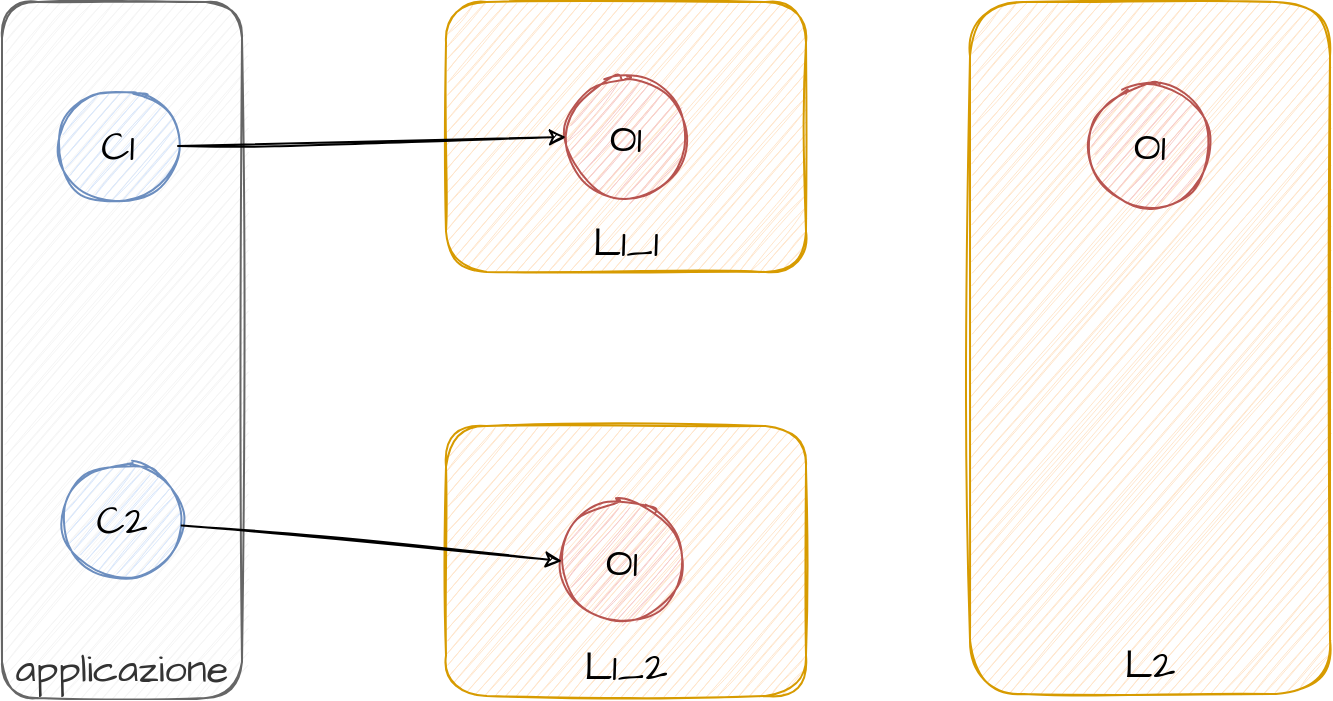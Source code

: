 <mxfile version="16.0.0" type="device"><diagram id="iR7kW6d5z7mH8W_eMVzF" name="Page-1"><mxGraphModel dx="1422" dy="745" grid="0" gridSize="10" guides="1" tooltips="1" connect="1" arrows="1" fold="1" page="1" pageScale="1" pageWidth="827" pageHeight="1169" math="0" shadow="0"><root><mxCell id="0"/><mxCell id="1" parent="0"/><mxCell id="LwVA78MGahFg6l0W7koL-2" value="L1_1" style="rounded=1;whiteSpace=wrap;html=1;sketch=1;hachureGap=4;fontFamily=Architects Daughter;fontSource=https%3A%2F%2Ffonts.googleapis.com%2Fcss%3Ffamily%3DArchitects%2BDaughter;fontSize=20;verticalAlign=bottom;fillColor=#ffe6cc;strokeColor=#d79b00;" parent="1" vertex="1"><mxGeometry x="266" y="144" width="180" height="135" as="geometry"/></mxCell><mxCell id="e_06Ru7B57VhTmzoCGr2-1" value="L1_2" style="rounded=1;whiteSpace=wrap;html=1;sketch=1;hachureGap=4;fontFamily=Architects Daughter;fontSource=https%3A%2F%2Ffonts.googleapis.com%2Fcss%3Ffamily%3DArchitects%2BDaughter;fontSize=20;verticalAlign=bottom;fillColor=#ffe6cc;strokeColor=#d79b00;" vertex="1" parent="1"><mxGeometry x="266" y="356" width="180" height="135" as="geometry"/></mxCell><mxCell id="e_06Ru7B57VhTmzoCGr2-2" value="O1" style="ellipse;whiteSpace=wrap;html=1;aspect=fixed;sketch=1;fontSize=20;fontFamily=Architects Daughter;fontSource=https%3A%2F%2Ffonts.googleapis.com%2Fcss%3Ffamily%3DArchitects%2BDaughter;fillColor=#f8cecc;strokeColor=#b85450;" vertex="1" parent="1"><mxGeometry x="326" y="181.5" width="60" height="60" as="geometry"/></mxCell><mxCell id="e_06Ru7B57VhTmzoCGr2-3" value="O1" style="ellipse;whiteSpace=wrap;html=1;aspect=fixed;sketch=1;fontSize=20;fontFamily=Architects Daughter;fontSource=https%3A%2F%2Ffonts.googleapis.com%2Fcss%3Ffamily%3DArchitects%2BDaughter;fillColor=#f8cecc;strokeColor=#b85450;" vertex="1" parent="1"><mxGeometry x="324" y="393.5" width="60" height="60" as="geometry"/></mxCell><mxCell id="e_06Ru7B57VhTmzoCGr2-4" value="L2" style="rounded=1;whiteSpace=wrap;html=1;sketch=1;hachureGap=4;fontFamily=Architects Daughter;fontSource=https%3A%2F%2Ffonts.googleapis.com%2Fcss%3Ffamily%3DArchitects%2BDaughter;fontSize=20;verticalAlign=bottom;fillColor=#ffe6cc;strokeColor=#d79b00;" vertex="1" parent="1"><mxGeometry x="528" y="144" width="180" height="346" as="geometry"/></mxCell><mxCell id="e_06Ru7B57VhTmzoCGr2-5" value="O1" style="ellipse;whiteSpace=wrap;html=1;aspect=fixed;sketch=1;fontSize=20;fontFamily=Architects Daughter;fontSource=https%3A%2F%2Ffonts.googleapis.com%2Fcss%3Ffamily%3DArchitects%2BDaughter;fillColor=#f8cecc;strokeColor=#b85450;" vertex="1" parent="1"><mxGeometry x="588" y="186" width="60" height="60" as="geometry"/></mxCell><mxCell id="e_06Ru7B57VhTmzoCGr2-6" value="applicazione" style="rounded=1;whiteSpace=wrap;html=1;sketch=1;fontFamily=Architects Daughter;fontSource=https%3A%2F%2Ffonts.googleapis.com%2Fcss%3Ffamily%3DArchitects%2BDaughter;fontSize=20;verticalAlign=bottom;fillColor=#f5f5f5;strokeColor=#666666;fontColor=#333333;" vertex="1" parent="1"><mxGeometry x="44" y="144" width="120" height="348" as="geometry"/></mxCell><mxCell id="e_06Ru7B57VhTmzoCGr2-7" value="C1" style="ellipse;whiteSpace=wrap;html=1;aspect=fixed;sketch=1;fontSize=20;fontFamily=Architects Daughter;fontSource=https%3A%2F%2Ffonts.googleapis.com%2Fcss%3Ffamily%3DArchitects%2BDaughter;fillColor=#dae8fc;strokeColor=#6c8ebf;" vertex="1" parent="1"><mxGeometry x="72" y="186" width="60" height="60" as="geometry"/></mxCell><mxCell id="e_06Ru7B57VhTmzoCGr2-8" value="C2" style="ellipse;whiteSpace=wrap;html=1;aspect=fixed;sketch=1;fontSize=20;fontFamily=Architects Daughter;fontSource=https%3A%2F%2Ffonts.googleapis.com%2Fcss%3Ffamily%3DArchitects%2BDaughter;fillColor=#dae8fc;strokeColor=#6c8ebf;" vertex="1" parent="1"><mxGeometry x="74" y="373" width="60" height="60" as="geometry"/></mxCell><mxCell id="e_06Ru7B57VhTmzoCGr2-10" value="" style="endArrow=classic;html=1;rounded=0;fontFamily=Architects Daughter;fontSource=https%3A%2F%2Ffonts.googleapis.com%2Fcss%3Ffamily%3DArchitects%2BDaughter;fontSize=20;sketch=1;entryX=0;entryY=0.5;entryDx=0;entryDy=0;exitX=1;exitY=0.5;exitDx=0;exitDy=0;" edge="1" parent="1" source="e_06Ru7B57VhTmzoCGr2-7" target="e_06Ru7B57VhTmzoCGr2-2"><mxGeometry width="50" height="50" relative="1" as="geometry"><mxPoint x="178" y="260" as="sourcePoint"/><mxPoint x="228" y="210" as="targetPoint"/></mxGeometry></mxCell><mxCell id="e_06Ru7B57VhTmzoCGr2-11" value="" style="endArrow=classic;html=1;rounded=0;sketch=1;fontFamily=Architects Daughter;fontSource=https%3A%2F%2Ffonts.googleapis.com%2Fcss%3Ffamily%3DArchitects%2BDaughter;fontSize=20;entryX=0;entryY=0.5;entryDx=0;entryDy=0;" edge="1" parent="1" source="e_06Ru7B57VhTmzoCGr2-8" target="e_06Ru7B57VhTmzoCGr2-3"><mxGeometry width="50" height="50" relative="1" as="geometry"><mxPoint x="134" y="453" as="sourcePoint"/><mxPoint x="204.711" y="403" as="targetPoint"/></mxGeometry></mxCell></root></mxGraphModel></diagram></mxfile>